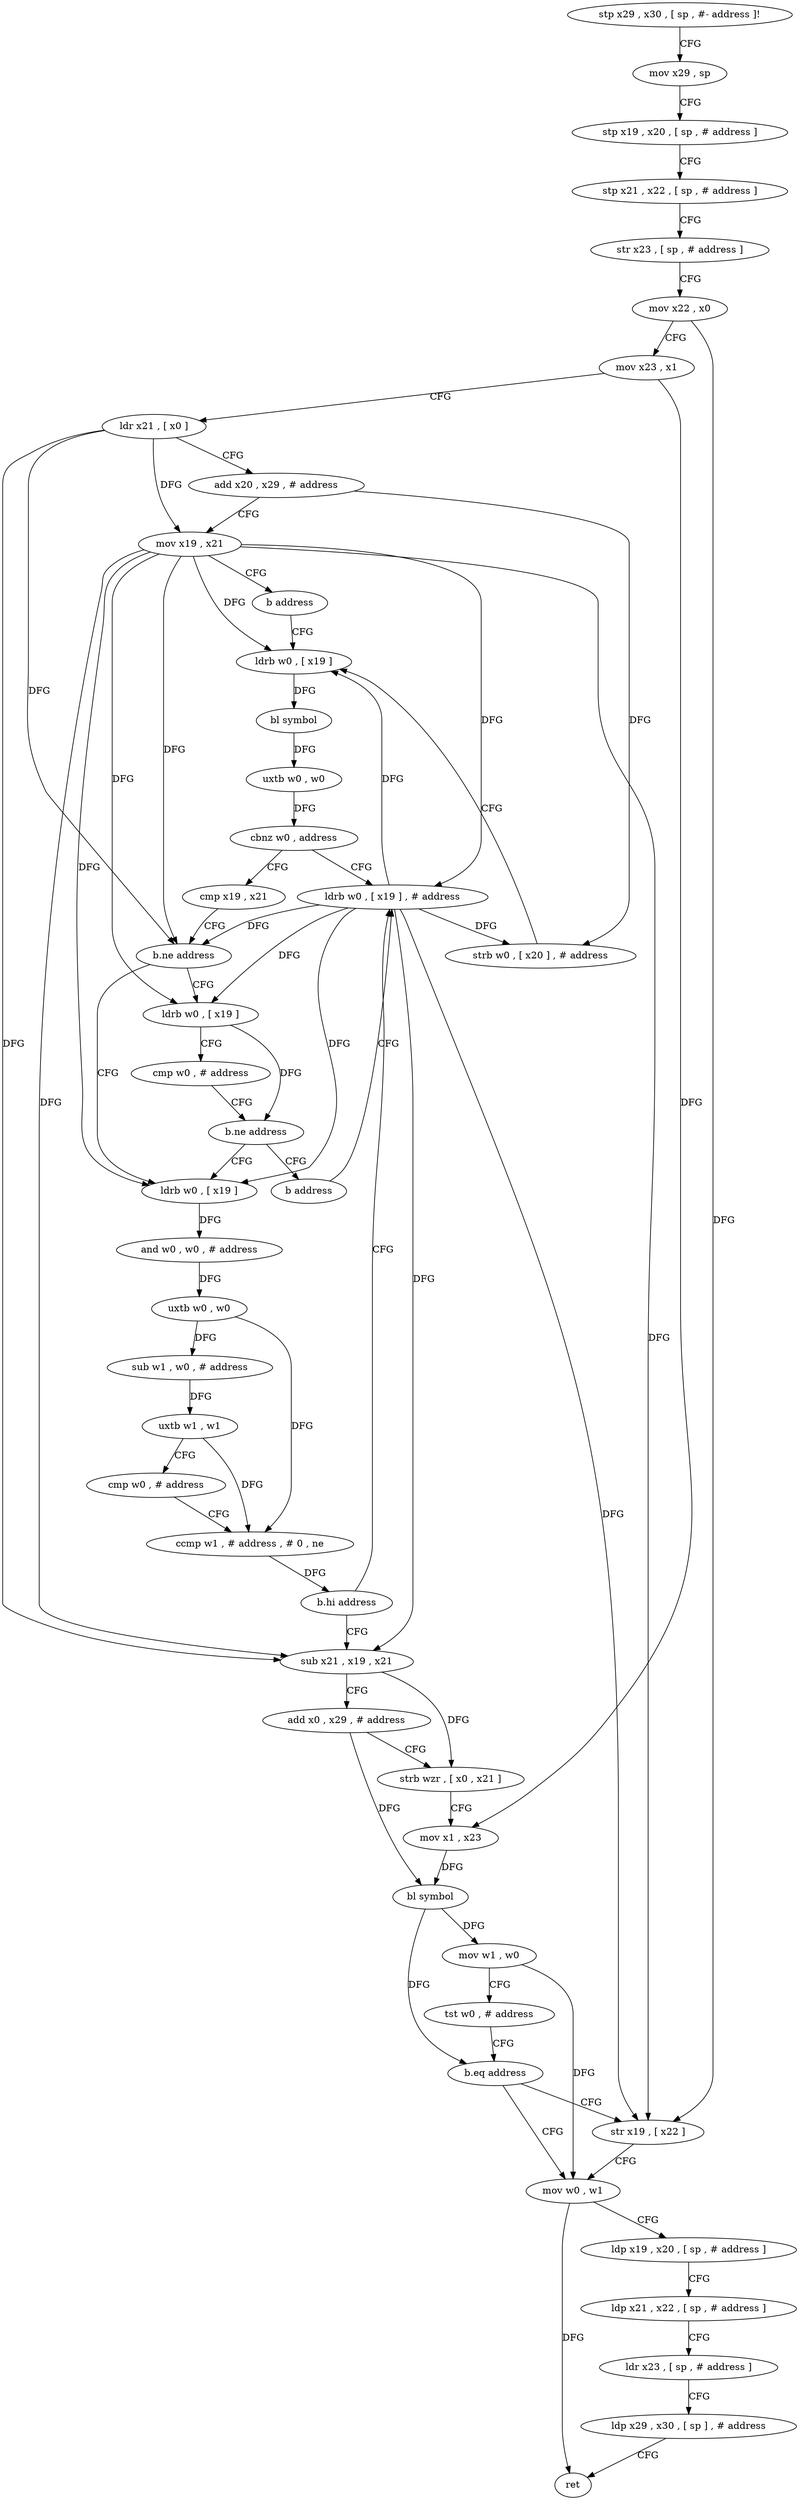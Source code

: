 digraph "func" {
"82440" [label = "stp x29 , x30 , [ sp , #- address ]!" ]
"82444" [label = "mov x29 , sp" ]
"82448" [label = "stp x19 , x20 , [ sp , # address ]" ]
"82452" [label = "stp x21 , x22 , [ sp , # address ]" ]
"82456" [label = "str x23 , [ sp , # address ]" ]
"82460" [label = "mov x22 , x0" ]
"82464" [label = "mov x23 , x1" ]
"82468" [label = "ldr x21 , [ x0 ]" ]
"82472" [label = "add x20 , x29 , # address" ]
"82476" [label = "mov x19 , x21" ]
"82480" [label = "b address" ]
"82524" [label = "ldrb w0 , [ x19 ]" ]
"82528" [label = "bl symbol" ]
"82532" [label = "uxtb w0 , w0" ]
"82536" [label = "cbnz w0 , address" ]
"82516" [label = "ldrb w0 , [ x19 ] , # address" ]
"82540" [label = "cmp x19 , x21" ]
"82520" [label = "strb w0 , [ x20 ] , # address" ]
"82544" [label = "b.ne address" ]
"82484" [label = "ldrb w0 , [ x19 ]" ]
"82548" [label = "ldrb w0 , [ x19 ]" ]
"82488" [label = "and w0 , w0 , # address" ]
"82492" [label = "uxtb w0 , w0" ]
"82496" [label = "sub w1 , w0 , # address" ]
"82500" [label = "uxtb w1 , w1" ]
"82504" [label = "cmp w0 , # address" ]
"82508" [label = "ccmp w1 , # address , # 0 , ne" ]
"82512" [label = "b.hi address" ]
"82564" [label = "sub x21 , x19 , x21" ]
"82552" [label = "cmp w0 , # address" ]
"82556" [label = "b.ne address" ]
"82560" [label = "b address" ]
"82568" [label = "add x0 , x29 , # address" ]
"82572" [label = "strb wzr , [ x0 , x21 ]" ]
"82576" [label = "mov x1 , x23" ]
"82580" [label = "bl symbol" ]
"82584" [label = "mov w1 , w0" ]
"82588" [label = "tst w0 , # address" ]
"82592" [label = "b.eq address" ]
"82600" [label = "mov w0 , w1" ]
"82596" [label = "str x19 , [ x22 ]" ]
"82604" [label = "ldp x19 , x20 , [ sp , # address ]" ]
"82608" [label = "ldp x21 , x22 , [ sp , # address ]" ]
"82612" [label = "ldr x23 , [ sp , # address ]" ]
"82616" [label = "ldp x29 , x30 , [ sp ] , # address" ]
"82620" [label = "ret" ]
"82440" -> "82444" [ label = "CFG" ]
"82444" -> "82448" [ label = "CFG" ]
"82448" -> "82452" [ label = "CFG" ]
"82452" -> "82456" [ label = "CFG" ]
"82456" -> "82460" [ label = "CFG" ]
"82460" -> "82464" [ label = "CFG" ]
"82460" -> "82596" [ label = "DFG" ]
"82464" -> "82468" [ label = "CFG" ]
"82464" -> "82576" [ label = "DFG" ]
"82468" -> "82472" [ label = "CFG" ]
"82468" -> "82476" [ label = "DFG" ]
"82468" -> "82544" [ label = "DFG" ]
"82468" -> "82564" [ label = "DFG" ]
"82472" -> "82476" [ label = "CFG" ]
"82472" -> "82520" [ label = "DFG" ]
"82476" -> "82480" [ label = "CFG" ]
"82476" -> "82524" [ label = "DFG" ]
"82476" -> "82516" [ label = "DFG" ]
"82476" -> "82544" [ label = "DFG" ]
"82476" -> "82484" [ label = "DFG" ]
"82476" -> "82548" [ label = "DFG" ]
"82476" -> "82564" [ label = "DFG" ]
"82476" -> "82596" [ label = "DFG" ]
"82480" -> "82524" [ label = "CFG" ]
"82524" -> "82528" [ label = "DFG" ]
"82528" -> "82532" [ label = "DFG" ]
"82532" -> "82536" [ label = "DFG" ]
"82536" -> "82516" [ label = "CFG" ]
"82536" -> "82540" [ label = "CFG" ]
"82516" -> "82520" [ label = "DFG" ]
"82516" -> "82524" [ label = "DFG" ]
"82516" -> "82544" [ label = "DFG" ]
"82516" -> "82484" [ label = "DFG" ]
"82516" -> "82548" [ label = "DFG" ]
"82516" -> "82564" [ label = "DFG" ]
"82516" -> "82596" [ label = "DFG" ]
"82540" -> "82544" [ label = "CFG" ]
"82520" -> "82524" [ label = "CFG" ]
"82544" -> "82484" [ label = "CFG" ]
"82544" -> "82548" [ label = "CFG" ]
"82484" -> "82488" [ label = "DFG" ]
"82548" -> "82552" [ label = "CFG" ]
"82548" -> "82556" [ label = "DFG" ]
"82488" -> "82492" [ label = "DFG" ]
"82492" -> "82496" [ label = "DFG" ]
"82492" -> "82508" [ label = "DFG" ]
"82496" -> "82500" [ label = "DFG" ]
"82500" -> "82504" [ label = "CFG" ]
"82500" -> "82508" [ label = "DFG" ]
"82504" -> "82508" [ label = "CFG" ]
"82508" -> "82512" [ label = "DFG" ]
"82512" -> "82564" [ label = "CFG" ]
"82512" -> "82516" [ label = "CFG" ]
"82564" -> "82568" [ label = "CFG" ]
"82564" -> "82572" [ label = "DFG" ]
"82552" -> "82556" [ label = "CFG" ]
"82556" -> "82484" [ label = "CFG" ]
"82556" -> "82560" [ label = "CFG" ]
"82560" -> "82516" [ label = "CFG" ]
"82568" -> "82572" [ label = "CFG" ]
"82568" -> "82580" [ label = "DFG" ]
"82572" -> "82576" [ label = "CFG" ]
"82576" -> "82580" [ label = "DFG" ]
"82580" -> "82584" [ label = "DFG" ]
"82580" -> "82592" [ label = "DFG" ]
"82584" -> "82588" [ label = "CFG" ]
"82584" -> "82600" [ label = "DFG" ]
"82588" -> "82592" [ label = "CFG" ]
"82592" -> "82600" [ label = "CFG" ]
"82592" -> "82596" [ label = "CFG" ]
"82600" -> "82604" [ label = "CFG" ]
"82600" -> "82620" [ label = "DFG" ]
"82596" -> "82600" [ label = "CFG" ]
"82604" -> "82608" [ label = "CFG" ]
"82608" -> "82612" [ label = "CFG" ]
"82612" -> "82616" [ label = "CFG" ]
"82616" -> "82620" [ label = "CFG" ]
}

